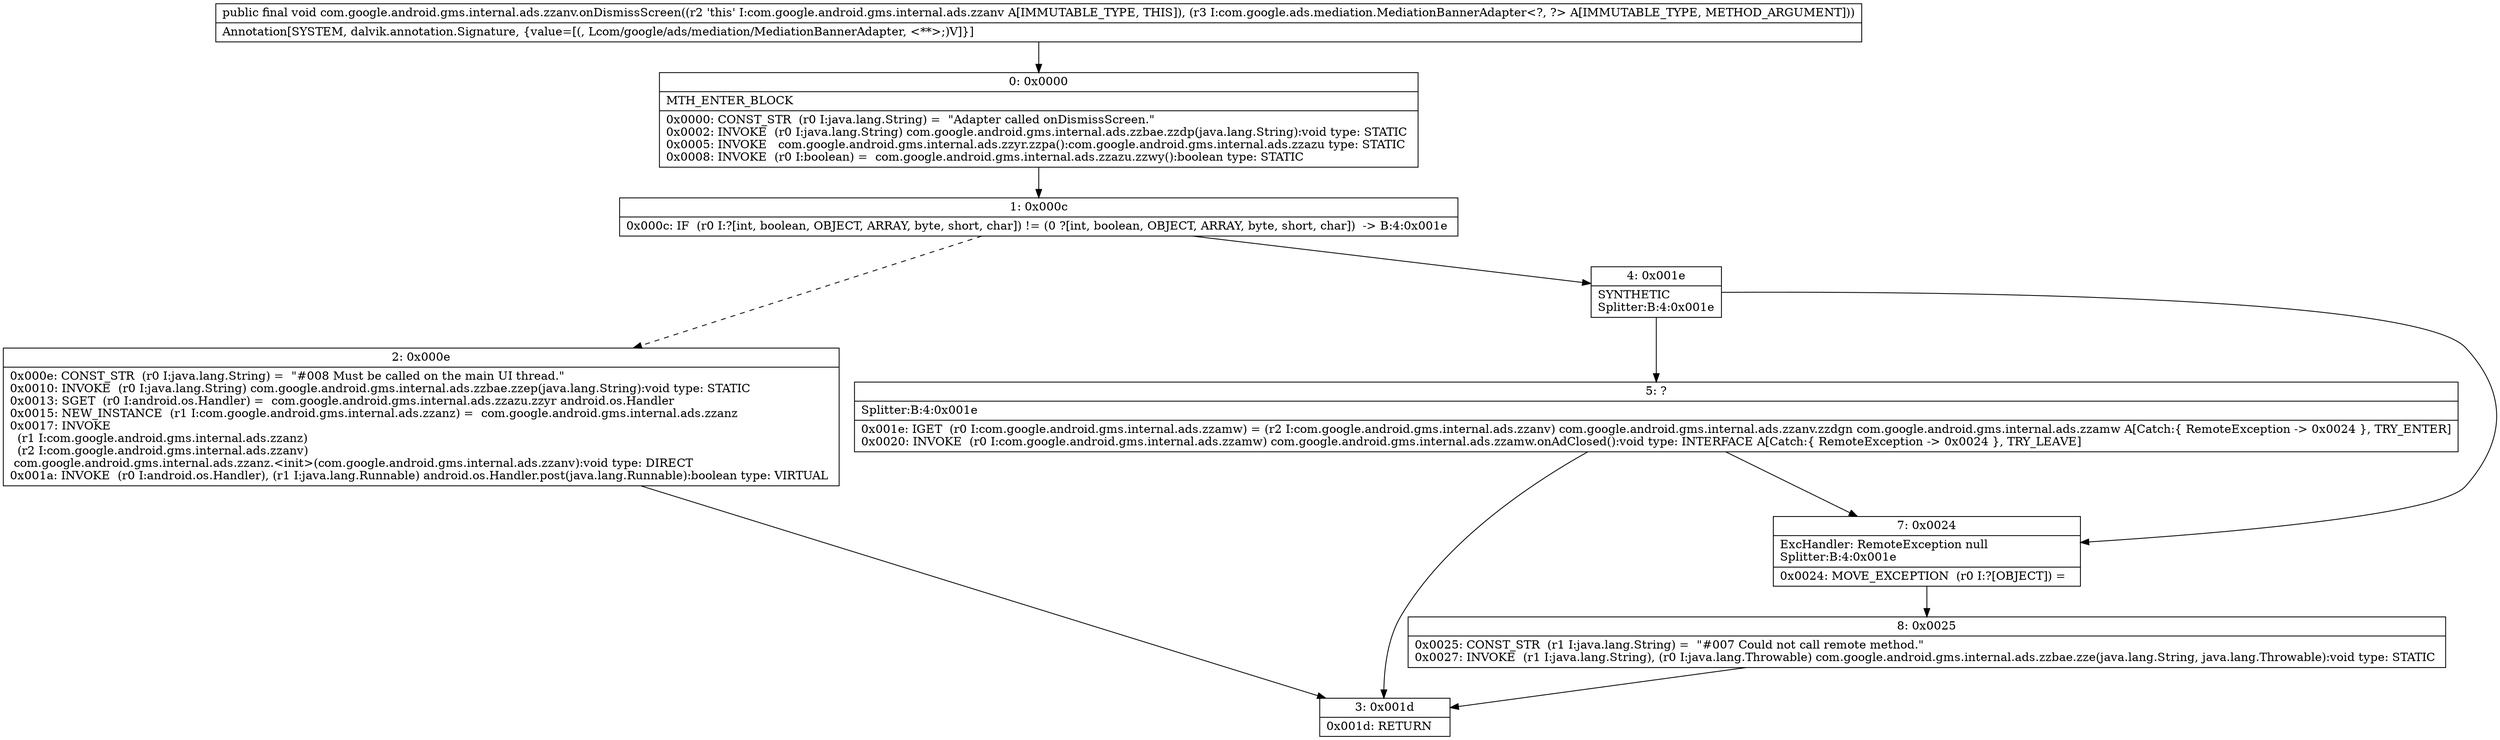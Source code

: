 digraph "CFG forcom.google.android.gms.internal.ads.zzanv.onDismissScreen(Lcom\/google\/ads\/mediation\/MediationBannerAdapter;)V" {
Node_0 [shape=record,label="{0\:\ 0x0000|MTH_ENTER_BLOCK\l|0x0000: CONST_STR  (r0 I:java.lang.String) =  \"Adapter called onDismissScreen.\" \l0x0002: INVOKE  (r0 I:java.lang.String) com.google.android.gms.internal.ads.zzbae.zzdp(java.lang.String):void type: STATIC \l0x0005: INVOKE   com.google.android.gms.internal.ads.zzyr.zzpa():com.google.android.gms.internal.ads.zzazu type: STATIC \l0x0008: INVOKE  (r0 I:boolean) =  com.google.android.gms.internal.ads.zzazu.zzwy():boolean type: STATIC \l}"];
Node_1 [shape=record,label="{1\:\ 0x000c|0x000c: IF  (r0 I:?[int, boolean, OBJECT, ARRAY, byte, short, char]) != (0 ?[int, boolean, OBJECT, ARRAY, byte, short, char])  \-\> B:4:0x001e \l}"];
Node_2 [shape=record,label="{2\:\ 0x000e|0x000e: CONST_STR  (r0 I:java.lang.String) =  \"#008 Must be called on the main UI thread.\" \l0x0010: INVOKE  (r0 I:java.lang.String) com.google.android.gms.internal.ads.zzbae.zzep(java.lang.String):void type: STATIC \l0x0013: SGET  (r0 I:android.os.Handler) =  com.google.android.gms.internal.ads.zzazu.zzyr android.os.Handler \l0x0015: NEW_INSTANCE  (r1 I:com.google.android.gms.internal.ads.zzanz) =  com.google.android.gms.internal.ads.zzanz \l0x0017: INVOKE  \l  (r1 I:com.google.android.gms.internal.ads.zzanz)\l  (r2 I:com.google.android.gms.internal.ads.zzanv)\l com.google.android.gms.internal.ads.zzanz.\<init\>(com.google.android.gms.internal.ads.zzanv):void type: DIRECT \l0x001a: INVOKE  (r0 I:android.os.Handler), (r1 I:java.lang.Runnable) android.os.Handler.post(java.lang.Runnable):boolean type: VIRTUAL \l}"];
Node_3 [shape=record,label="{3\:\ 0x001d|0x001d: RETURN   \l}"];
Node_4 [shape=record,label="{4\:\ 0x001e|SYNTHETIC\lSplitter:B:4:0x001e\l}"];
Node_5 [shape=record,label="{5\:\ ?|Splitter:B:4:0x001e\l|0x001e: IGET  (r0 I:com.google.android.gms.internal.ads.zzamw) = (r2 I:com.google.android.gms.internal.ads.zzanv) com.google.android.gms.internal.ads.zzanv.zzdgn com.google.android.gms.internal.ads.zzamw A[Catch:\{ RemoteException \-\> 0x0024 \}, TRY_ENTER]\l0x0020: INVOKE  (r0 I:com.google.android.gms.internal.ads.zzamw) com.google.android.gms.internal.ads.zzamw.onAdClosed():void type: INTERFACE A[Catch:\{ RemoteException \-\> 0x0024 \}, TRY_LEAVE]\l}"];
Node_7 [shape=record,label="{7\:\ 0x0024|ExcHandler: RemoteException null\lSplitter:B:4:0x001e\l|0x0024: MOVE_EXCEPTION  (r0 I:?[OBJECT]) =  \l}"];
Node_8 [shape=record,label="{8\:\ 0x0025|0x0025: CONST_STR  (r1 I:java.lang.String) =  \"#007 Could not call remote method.\" \l0x0027: INVOKE  (r1 I:java.lang.String), (r0 I:java.lang.Throwable) com.google.android.gms.internal.ads.zzbae.zze(java.lang.String, java.lang.Throwable):void type: STATIC \l}"];
MethodNode[shape=record,label="{public final void com.google.android.gms.internal.ads.zzanv.onDismissScreen((r2 'this' I:com.google.android.gms.internal.ads.zzanv A[IMMUTABLE_TYPE, THIS]), (r3 I:com.google.ads.mediation.MediationBannerAdapter\<?, ?\> A[IMMUTABLE_TYPE, METHOD_ARGUMENT]))  | Annotation[SYSTEM, dalvik.annotation.Signature, \{value=[(, Lcom\/google\/ads\/mediation\/MediationBannerAdapter, \<**\>;)V]\}]\l}"];
MethodNode -> Node_0;
Node_0 -> Node_1;
Node_1 -> Node_2[style=dashed];
Node_1 -> Node_4;
Node_2 -> Node_3;
Node_4 -> Node_5;
Node_4 -> Node_7;
Node_5 -> Node_7;
Node_5 -> Node_3;
Node_7 -> Node_8;
Node_8 -> Node_3;
}

